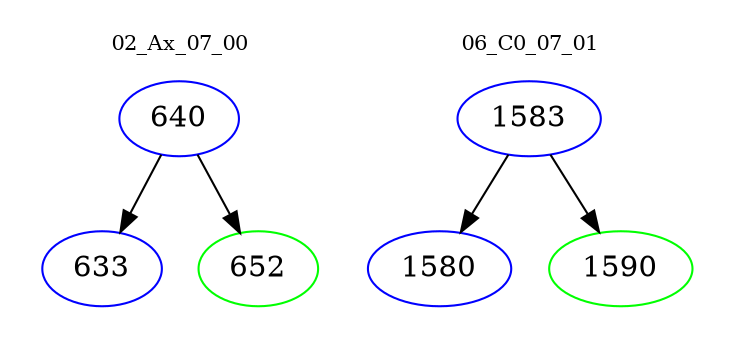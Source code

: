 digraph{
subgraph cluster_0 {
color = white
label = "02_Ax_07_00";
fontsize=10;
T0_640 [label="640", color="blue"]
T0_640 -> T0_633 [color="black"]
T0_633 [label="633", color="blue"]
T0_640 -> T0_652 [color="black"]
T0_652 [label="652", color="green"]
}
subgraph cluster_1 {
color = white
label = "06_C0_07_01";
fontsize=10;
T1_1583 [label="1583", color="blue"]
T1_1583 -> T1_1580 [color="black"]
T1_1580 [label="1580", color="blue"]
T1_1583 -> T1_1590 [color="black"]
T1_1590 [label="1590", color="green"]
}
}
